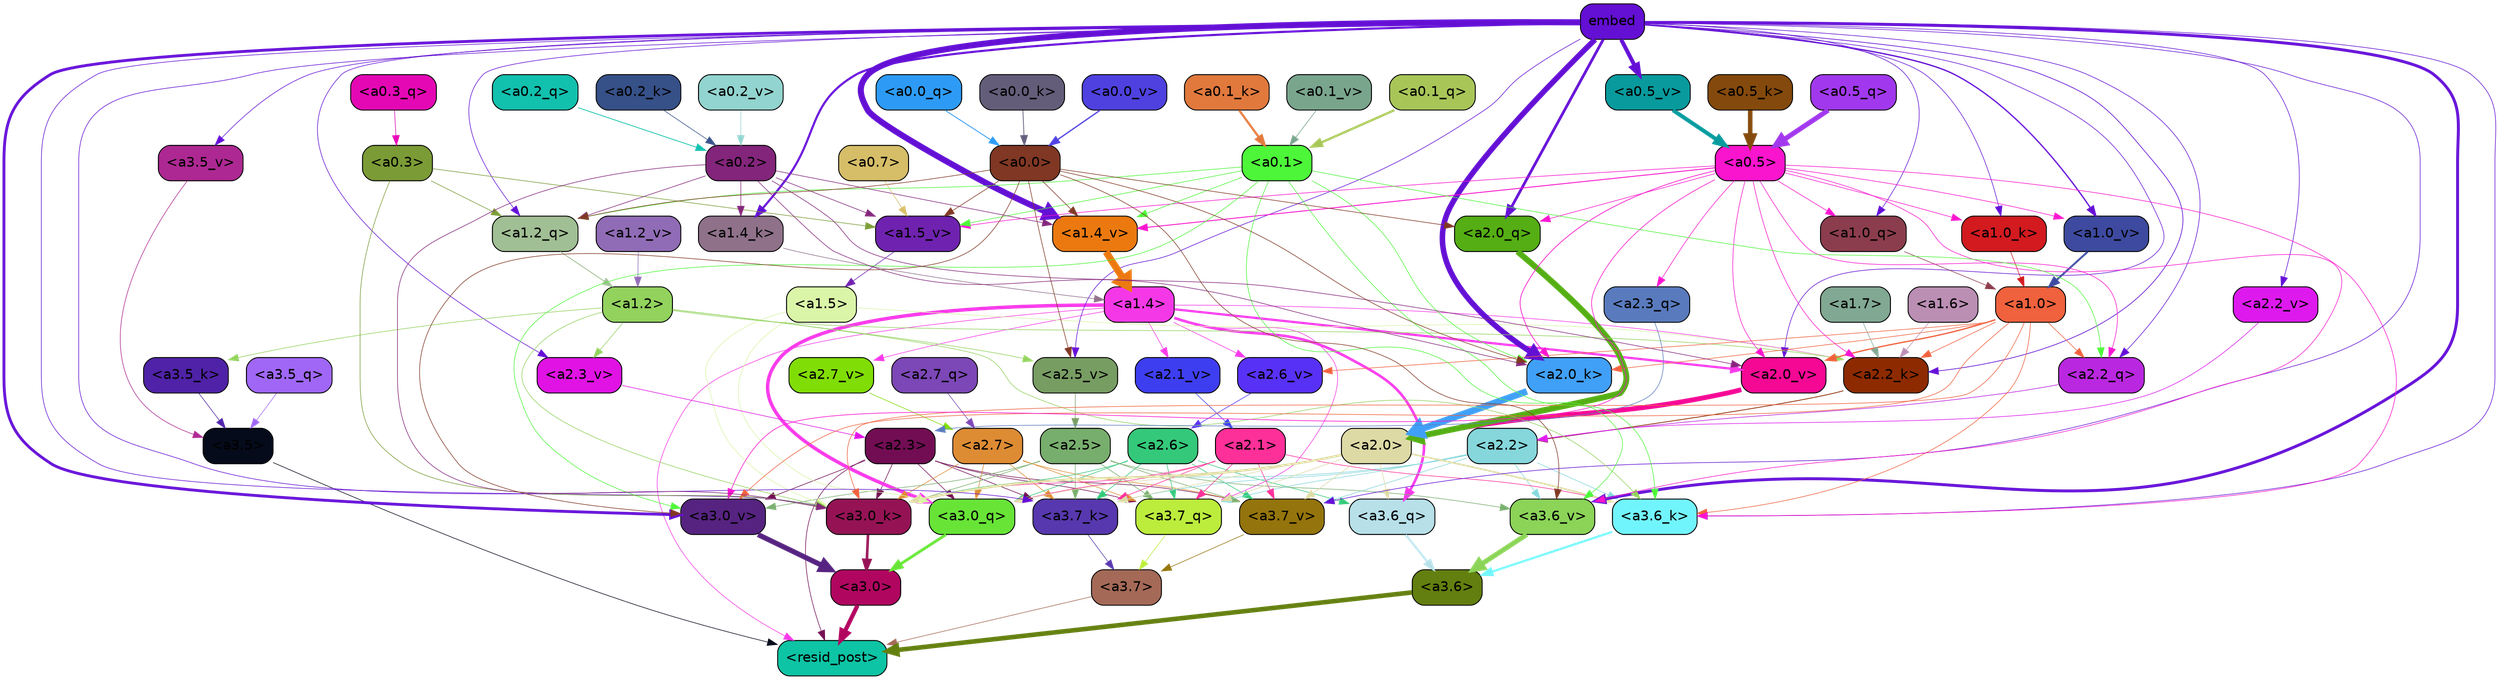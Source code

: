 strict digraph "" {
	graph [bgcolor=transparent,
		layout=dot,
		overlap=false,
		splines=true
	];
	"<a3.7>"	[color=black,
		fillcolor="#a46957",
		fontname=Helvetica,
		shape=box,
		style="filled, rounded"];
	"<resid_post>"	[color=black,
		fillcolor="#0dc4a4",
		fontname=Helvetica,
		shape=box,
		style="filled, rounded"];
	"<a3.7>" -> "<resid_post>"	[color="#a46957",
		penwidth=0.6];
	"<a3.6>"	[color=black,
		fillcolor="#637f0f",
		fontname=Helvetica,
		shape=box,
		style="filled, rounded"];
	"<a3.6>" -> "<resid_post>"	[color="#637f0f",
		penwidth=4.6696330308914185];
	"<a3.5>"	[color=black,
		fillcolor="#050b1a",
		fontname=Helvetica,
		shape=box,
		style="filled, rounded"];
	"<a3.5>" -> "<resid_post>"	[color="#050b1a",
		penwidth=0.6];
	"<a3.0>"	[color=black,
		fillcolor="#b10660",
		fontname=Helvetica,
		shape=box,
		style="filled, rounded"];
	"<a3.0>" -> "<resid_post>"	[color="#b10660",
		penwidth=4.282557368278503];
	"<a2.3>"	[color=black,
		fillcolor="#720d54",
		fontname=Helvetica,
		shape=box,
		style="filled, rounded"];
	"<a2.3>" -> "<resid_post>"	[color="#720d54",
		penwidth=0.6];
	"<a3.7_q>"	[color=black,
		fillcolor="#bcec3c",
		fontname=Helvetica,
		shape=box,
		style="filled, rounded"];
	"<a2.3>" -> "<a3.7_q>"	[color="#720d54",
		penwidth=0.6];
	"<a3.0_q>"	[color=black,
		fillcolor="#68e437",
		fontname=Helvetica,
		shape=box,
		style="filled, rounded"];
	"<a2.3>" -> "<a3.0_q>"	[color="#720d54",
		penwidth=0.6];
	"<a3.7_k>"	[color=black,
		fillcolor="#5738ae",
		fontname=Helvetica,
		shape=box,
		style="filled, rounded"];
	"<a2.3>" -> "<a3.7_k>"	[color="#720d54",
		penwidth=0.6];
	"<a3.0_k>"	[color=black,
		fillcolor="#951355",
		fontname=Helvetica,
		shape=box,
		style="filled, rounded"];
	"<a2.3>" -> "<a3.0_k>"	[color="#720d54",
		penwidth=0.6];
	"<a3.7_v>"	[color=black,
		fillcolor="#94740c",
		fontname=Helvetica,
		shape=box,
		style="filled, rounded"];
	"<a2.3>" -> "<a3.7_v>"	[color="#720d54",
		penwidth=0.6];
	"<a3.0_v>"	[color=black,
		fillcolor="#562381",
		fontname=Helvetica,
		shape=box,
		style="filled, rounded"];
	"<a2.3>" -> "<a3.0_v>"	[color="#720d54",
		penwidth=0.6];
	"<a1.4>"	[color=black,
		fillcolor="#f538e7",
		fontname=Helvetica,
		shape=box,
		style="filled, rounded"];
	"<a1.4>" -> "<resid_post>"	[color="#f538e7",
		penwidth=0.6];
	"<a1.4>" -> "<a3.7_q>"	[color="#f538e7",
		penwidth=0.6];
	"<a3.6_q>"	[color=black,
		fillcolor="#b7e0e9",
		fontname=Helvetica,
		shape=box,
		style="filled, rounded"];
	"<a1.4>" -> "<a3.6_q>"	[color="#f538e7",
		penwidth=2.6073555648326874];
	"<a1.4>" -> "<a3.0_q>"	[color="#f538e7",
		penwidth=3.4971605762839317];
	"<a2.2_k>"	[color=black,
		fillcolor="#8d2a00",
		fontname=Helvetica,
		shape=box,
		style="filled, rounded"];
	"<a1.4>" -> "<a2.2_k>"	[color="#f538e7",
		penwidth=0.6];
	"<a2.7_v>"	[color=black,
		fillcolor="#81dd06",
		fontname=Helvetica,
		shape=box,
		style="filled, rounded"];
	"<a1.4>" -> "<a2.7_v>"	[color="#f538e7",
		penwidth=0.6];
	"<a2.6_v>"	[color=black,
		fillcolor="#5831f7",
		fontname=Helvetica,
		shape=box,
		style="filled, rounded"];
	"<a1.4>" -> "<a2.6_v>"	[color="#f538e7",
		penwidth=0.6];
	"<a2.1_v>"	[color=black,
		fillcolor="#3e3ef1",
		fontname=Helvetica,
		shape=box,
		style="filled, rounded"];
	"<a1.4>" -> "<a2.1_v>"	[color="#f538e7",
		penwidth=0.6];
	"<a2.0_v>"	[color=black,
		fillcolor="#f40894",
		fontname=Helvetica,
		shape=box,
		style="filled, rounded"];
	"<a1.4>" -> "<a2.0_v>"	[color="#f538e7",
		penwidth=2.268670678138733];
	"<a3.7_q>" -> "<a3.7>"	[color="#bcec3c",
		penwidth=0.6];
	"<a3.6_q>" -> "<a3.6>"	[color="#b7e0e9",
		penwidth=2.03758105635643];
	"<a3.5_q>"	[color=black,
		fillcolor="#a067f6",
		fontname=Helvetica,
		shape=box,
		style="filled, rounded"];
	"<a3.5_q>" -> "<a3.5>"	[color="#a067f6",
		penwidth=0.6];
	"<a3.0_q>" -> "<a3.0>"	[color="#68e437",
		penwidth=2.8638100624084473];
	"<a3.7_k>" -> "<a3.7>"	[color="#5738ae",
		penwidth=0.6];
	"<a3.6_k>"	[color=black,
		fillcolor="#71f5fc",
		fontname=Helvetica,
		shape=box,
		style="filled, rounded"];
	"<a3.6_k>" -> "<a3.6>"	[color="#71f5fc",
		penwidth=2.174198240041733];
	"<a3.5_k>"	[color=black,
		fillcolor="#4f22a7",
		fontname=Helvetica,
		shape=box,
		style="filled, rounded"];
	"<a3.5_k>" -> "<a3.5>"	[color="#4f22a7",
		penwidth=0.6];
	"<a3.0_k>" -> "<a3.0>"	[color="#951355",
		penwidth=2.6274144649505615];
	"<a3.7_v>" -> "<a3.7>"	[color="#94740c",
		penwidth=0.6];
	"<a3.6_v>"	[color=black,
		fillcolor="#8bd458",
		fontname=Helvetica,
		shape=box,
		style="filled, rounded"];
	"<a3.6_v>" -> "<a3.6>"	[color="#8bd458",
		penwidth=5.002329230308533];
	"<a3.5_v>"	[color=black,
		fillcolor="#ad2892",
		fontname=Helvetica,
		shape=box,
		style="filled, rounded"];
	"<a3.5_v>" -> "<a3.5>"	[color="#ad2892",
		penwidth=0.6];
	"<a3.0_v>" -> "<a3.0>"	[color="#562381",
		penwidth=5.188832879066467];
	"<a2.7>"	[color=black,
		fillcolor="#de8c34",
		fontname=Helvetica,
		shape=box,
		style="filled, rounded"];
	"<a2.7>" -> "<a3.7_q>"	[color="#de8c34",
		penwidth=0.6];
	"<a2.7>" -> "<a3.0_q>"	[color="#de8c34",
		penwidth=0.6];
	"<a2.7>" -> "<a3.7_k>"	[color="#de8c34",
		penwidth=0.6];
	"<a2.7>" -> "<a3.0_k>"	[color="#de8c34",
		penwidth=0.6];
	"<a2.7>" -> "<a3.7_v>"	[color="#de8c34",
		penwidth=0.6];
	"<a2.6>"	[color=black,
		fillcolor="#34c97a",
		fontname=Helvetica,
		shape=box,
		style="filled, rounded"];
	"<a2.6>" -> "<a3.7_q>"	[color="#34c97a",
		penwidth=0.6];
	"<a2.6>" -> "<a3.6_q>"	[color="#34c97a",
		penwidth=0.6];
	"<a2.6>" -> "<a3.0_q>"	[color="#34c97a",
		penwidth=0.6];
	"<a2.6>" -> "<a3.7_k>"	[color="#34c97a",
		penwidth=0.6];
	"<a2.6>" -> "<a3.0_k>"	[color="#34c97a",
		penwidth=0.6];
	"<a2.6>" -> "<a3.7_v>"	[color="#34c97a",
		penwidth=0.6];
	"<a2.5>"	[color=black,
		fillcolor="#78ae6d",
		fontname=Helvetica,
		shape=box,
		style="filled, rounded"];
	"<a2.5>" -> "<a3.7_q>"	[color="#78ae6d",
		penwidth=0.6];
	"<a2.5>" -> "<a3.7_k>"	[color="#78ae6d",
		penwidth=0.6];
	"<a2.5>" -> "<a3.0_k>"	[color="#78ae6d",
		penwidth=0.6];
	"<a2.5>" -> "<a3.7_v>"	[color="#78ae6d",
		penwidth=0.6];
	"<a2.5>" -> "<a3.6_v>"	[color="#78ae6d",
		penwidth=0.6];
	"<a2.5>" -> "<a3.0_v>"	[color="#78ae6d",
		penwidth=0.6];
	"<a2.2>"	[color=black,
		fillcolor="#85d7db",
		fontname=Helvetica,
		shape=box,
		style="filled, rounded"];
	"<a2.2>" -> "<a3.7_q>"	[color="#85d7db",
		penwidth=0.6];
	"<a2.2>" -> "<a3.7_k>"	[color="#85d7db",
		penwidth=0.6];
	"<a2.2>" -> "<a3.6_k>"	[color="#85d7db",
		penwidth=0.6];
	"<a2.2>" -> "<a3.0_k>"	[color="#85d7db",
		penwidth=0.6];
	"<a2.2>" -> "<a3.7_v>"	[color="#85d7db",
		penwidth=0.6];
	"<a2.2>" -> "<a3.6_v>"	[color="#85d7db",
		penwidth=0.6];
	"<a2.1>"	[color=black,
		fillcolor="#fd2f98",
		fontname=Helvetica,
		shape=box,
		style="filled, rounded"];
	"<a2.1>" -> "<a3.7_q>"	[color="#fd2f98",
		penwidth=0.6];
	"<a2.1>" -> "<a3.0_q>"	[color="#fd2f98",
		penwidth=0.6];
	"<a2.1>" -> "<a3.7_k>"	[color="#fd2f98",
		penwidth=0.6];
	"<a2.1>" -> "<a3.6_k>"	[color="#fd2f98",
		penwidth=0.6];
	"<a2.1>" -> "<a3.0_k>"	[color="#fd2f98",
		penwidth=0.6];
	"<a2.1>" -> "<a3.7_v>"	[color="#fd2f98",
		penwidth=0.6];
	"<a2.0>"	[color=black,
		fillcolor="#dddaa5",
		fontname=Helvetica,
		shape=box,
		style="filled, rounded"];
	"<a2.0>" -> "<a3.7_q>"	[color="#dddaa5",
		penwidth=0.6];
	"<a2.0>" -> "<a3.6_q>"	[color="#dddaa5",
		penwidth=0.6];
	"<a2.0>" -> "<a3.0_q>"	[color="#dddaa5",
		penwidth=0.6];
	"<a2.0>" -> "<a3.7_k>"	[color="#dddaa5",
		penwidth=0.6];
	"<a2.0>" -> "<a3.6_k>"	[color="#dddaa5",
		penwidth=1.5568191409111023];
	"<a2.0>" -> "<a3.0_k>"	[color="#dddaa5",
		penwidth=2.270527422428131];
	"<a2.0>" -> "<a3.7_v>"	[color="#dddaa5",
		penwidth=0.6];
	"<a1.5>"	[color=black,
		fillcolor="#dbf5a8",
		fontname=Helvetica,
		shape=box,
		style="filled, rounded"];
	"<a1.5>" -> "<a3.0_q>"	[color="#dbf5a8",
		penwidth=0.6];
	"<a1.5>" -> "<a3.0_k>"	[color="#dbf5a8",
		penwidth=0.6];
	"<a1.5>" -> "<a2.2_k>"	[color="#dbf5a8",
		penwidth=0.6];
	embed	[color=black,
		fillcolor="#630fd4",
		fontname=Helvetica,
		shape=box,
		style="filled, rounded"];
	embed -> "<a3.7_k>"	[color="#630fd4",
		penwidth=0.6];
	embed -> "<a3.6_k>"	[color="#630fd4",
		penwidth=0.6];
	embed -> "<a3.0_k>"	[color="#630fd4",
		penwidth=0.6];
	embed -> "<a3.7_v>"	[color="#630fd4",
		penwidth=0.6];
	embed -> "<a3.6_v>"	[color="#630fd4",
		penwidth=2.9588699340820312];
	embed -> "<a3.5_v>"	[color="#630fd4",
		penwidth=0.6];
	embed -> "<a3.0_v>"	[color="#630fd4",
		penwidth=2.8686431646347046];
	"<a2.2_q>"	[color=black,
		fillcolor="#ba27e0",
		fontname=Helvetica,
		shape=box,
		style="filled, rounded"];
	embed -> "<a2.2_q>"	[color="#630fd4",
		penwidth=0.6];
	"<a2.0_q>"	[color=black,
		fillcolor="#54ae14",
		fontname=Helvetica,
		shape=box,
		style="filled, rounded"];
	embed -> "<a2.0_q>"	[color="#630fd4",
		penwidth=2.7617180347442627];
	embed -> "<a2.2_k>"	[color="#630fd4",
		penwidth=0.67606520652771];
	"<a2.0_k>"	[color=black,
		fillcolor="#40a0f7",
		fontname=Helvetica,
		shape=box,
		style="filled, rounded"];
	embed -> "<a2.0_k>"	[color="#630fd4",
		penwidth=5.615107178688049];
	"<a2.5_v>"	[color=black,
		fillcolor="#789d63",
		fontname=Helvetica,
		shape=box,
		style="filled, rounded"];
	embed -> "<a2.5_v>"	[color="#630fd4",
		penwidth=0.6];
	"<a2.3_v>"	[color=black,
		fillcolor="#e013e4",
		fontname=Helvetica,
		shape=box,
		style="filled, rounded"];
	embed -> "<a2.3_v>"	[color="#630fd4",
		penwidth=0.6];
	"<a2.2_v>"	[color=black,
		fillcolor="#de19ee",
		fontname=Helvetica,
		shape=box,
		style="filled, rounded"];
	embed -> "<a2.2_v>"	[color="#630fd4",
		penwidth=0.6];
	embed -> "<a2.0_v>"	[color="#630fd4",
		penwidth=0.6];
	"<a1.2_q>"	[color=black,
		fillcolor="#a1bf94",
		fontname=Helvetica,
		shape=box,
		style="filled, rounded"];
	embed -> "<a1.2_q>"	[color="#630fd4",
		penwidth=0.6];
	"<a1.0_q>"	[color=black,
		fillcolor="#8c3d4d",
		fontname=Helvetica,
		shape=box,
		style="filled, rounded"];
	embed -> "<a1.0_q>"	[color="#630fd4",
		penwidth=0.6];
	"<a1.4_k>"	[color=black,
		fillcolor="#8f718a",
		fontname=Helvetica,
		shape=box,
		style="filled, rounded"];
	embed -> "<a1.4_k>"	[color="#630fd4",
		penwidth=2.1468217372894287];
	"<a1.0_k>"	[color=black,
		fillcolor="#d21a1f",
		fontname=Helvetica,
		shape=box,
		style="filled, rounded"];
	embed -> "<a1.0_k>"	[color="#630fd4",
		penwidth=0.6];
	"<a1.4_v>"	[color=black,
		fillcolor="#eb7910",
		fontname=Helvetica,
		shape=box,
		style="filled, rounded"];
	embed -> "<a1.4_v>"	[color="#630fd4",
		penwidth=6.189999580383301];
	"<a1.0_v>"	[color=black,
		fillcolor="#3d4a9f",
		fontname=Helvetica,
		shape=box,
		style="filled, rounded"];
	embed -> "<a1.0_v>"	[color="#630fd4",
		penwidth=1.3123979568481445];
	"<a0.5_v>"	[color=black,
		fillcolor="#089a9d",
		fontname=Helvetica,
		shape=box,
		style="filled, rounded"];
	embed -> "<a0.5_v>"	[color="#630fd4",
		penwidth=4.06441330909729];
	"<a1.2>"	[color=black,
		fillcolor="#92d25d",
		fontname=Helvetica,
		shape=box,
		style="filled, rounded"];
	"<a1.2>" -> "<a3.6_k>"	[color="#92d25d",
		penwidth=0.6];
	"<a1.2>" -> "<a3.5_k>"	[color="#92d25d",
		penwidth=0.6];
	"<a1.2>" -> "<a3.0_k>"	[color="#92d25d",
		penwidth=0.6];
	"<a1.2>" -> "<a2.2_k>"	[color="#92d25d",
		penwidth=0.6];
	"<a1.2>" -> "<a2.5_v>"	[color="#92d25d",
		penwidth=0.6];
	"<a1.2>" -> "<a2.3_v>"	[color="#92d25d",
		penwidth=0.6];
	"<a1.0>"	[color=black,
		fillcolor="#f0613d",
		fontname=Helvetica,
		shape=box,
		style="filled, rounded"];
	"<a1.0>" -> "<a3.6_k>"	[color="#f0613d",
		penwidth=0.6];
	"<a1.0>" -> "<a3.0_k>"	[color="#f0613d",
		penwidth=0.6];
	"<a1.0>" -> "<a3.0_v>"	[color="#f0613d",
		penwidth=0.6];
	"<a1.0>" -> "<a2.2_q>"	[color="#f0613d",
		penwidth=0.6];
	"<a1.0>" -> "<a2.2_k>"	[color="#f0613d",
		penwidth=0.6];
	"<a1.0>" -> "<a2.0_k>"	[color="#f0613d",
		penwidth=0.6];
	"<a1.0>" -> "<a2.6_v>"	[color="#f0613d",
		penwidth=0.6];
	"<a1.0>" -> "<a2.0_v>"	[color="#f0613d",
		penwidth=1.27996826171875];
	"<a0.5>"	[color=black,
		fillcolor="#f914cd",
		fontname=Helvetica,
		shape=box,
		style="filled, rounded"];
	"<a0.5>" -> "<a3.6_k>"	[color="#f914cd",
		penwidth=0.6];
	"<a0.5>" -> "<a3.6_v>"	[color="#f914cd",
		penwidth=0.6];
	"<a0.5>" -> "<a3.0_v>"	[color="#f914cd",
		penwidth=0.6421224474906921];
	"<a2.3_q>"	[color=black,
		fillcolor="#597bbe",
		fontname=Helvetica,
		shape=box,
		style="filled, rounded"];
	"<a0.5>" -> "<a2.3_q>"	[color="#f914cd",
		penwidth=0.6];
	"<a0.5>" -> "<a2.2_q>"	[color="#f914cd",
		penwidth=0.6];
	"<a0.5>" -> "<a2.0_q>"	[color="#f914cd",
		penwidth=0.6];
	"<a0.5>" -> "<a2.2_k>"	[color="#f914cd",
		penwidth=0.6];
	"<a0.5>" -> "<a2.0_k>"	[color="#f914cd",
		penwidth=0.7151575088500977];
	"<a0.5>" -> "<a2.0_v>"	[color="#f914cd",
		penwidth=0.6];
	"<a0.5>" -> "<a1.0_q>"	[color="#f914cd",
		penwidth=0.6];
	"<a0.5>" -> "<a1.0_k>"	[color="#f914cd",
		penwidth=0.6];
	"<a1.5_v>"	[color=black,
		fillcolor="#6f22af",
		fontname=Helvetica,
		shape=box,
		style="filled, rounded"];
	"<a0.5>" -> "<a1.5_v>"	[color="#f914cd",
		penwidth=0.6];
	"<a0.5>" -> "<a1.4_v>"	[color="#f914cd",
		penwidth=0.8927993774414062];
	"<a0.5>" -> "<a1.0_v>"	[color="#f914cd",
		penwidth=0.6];
	"<a0.1>"	[color=black,
		fillcolor="#4df639",
		fontname=Helvetica,
		shape=box,
		style="filled, rounded"];
	"<a0.1>" -> "<a3.6_k>"	[color="#4df639",
		penwidth=0.6];
	"<a0.1>" -> "<a3.6_v>"	[color="#4df639",
		penwidth=0.6];
	"<a0.1>" -> "<a3.0_v>"	[color="#4df639",
		penwidth=0.6];
	"<a0.1>" -> "<a2.2_q>"	[color="#4df639",
		penwidth=0.6];
	"<a0.1>" -> "<a2.0_k>"	[color="#4df639",
		penwidth=0.6];
	"<a0.1>" -> "<a1.2_q>"	[color="#4df639",
		penwidth=0.6];
	"<a0.1>" -> "<a1.5_v>"	[color="#4df639",
		penwidth=0.6];
	"<a0.1>" -> "<a1.4_v>"	[color="#4df639",
		penwidth=0.6];
	"<a0.3>"	[color=black,
		fillcolor="#7b9b36",
		fontname=Helvetica,
		shape=box,
		style="filled, rounded"];
	"<a0.3>" -> "<a3.0_k>"	[color="#7b9b36",
		penwidth=0.6];
	"<a0.3>" -> "<a1.2_q>"	[color="#7b9b36",
		penwidth=0.6];
	"<a0.3>" -> "<a1.5_v>"	[color="#7b9b36",
		penwidth=0.6];
	"<a0.2>"	[color=black,
		fillcolor="#83257b",
		fontname=Helvetica,
		shape=box,
		style="filled, rounded"];
	"<a0.2>" -> "<a3.0_k>"	[color="#83257b",
		penwidth=0.6];
	"<a0.2>" -> "<a2.0_k>"	[color="#83257b",
		penwidth=0.6];
	"<a0.2>" -> "<a2.0_v>"	[color="#83257b",
		penwidth=0.6];
	"<a0.2>" -> "<a1.2_q>"	[color="#83257b",
		penwidth=0.6];
	"<a0.2>" -> "<a1.4_k>"	[color="#83257b",
		penwidth=0.6];
	"<a0.2>" -> "<a1.5_v>"	[color="#83257b",
		penwidth=0.6];
	"<a0.2>" -> "<a1.4_v>"	[color="#83257b",
		penwidth=0.6];
	"<a0.0>"	[color=black,
		fillcolor="#803723",
		fontname=Helvetica,
		shape=box,
		style="filled, rounded"];
	"<a0.0>" -> "<a3.6_v>"	[color="#803723",
		penwidth=0.6];
	"<a0.0>" -> "<a3.0_v>"	[color="#803723",
		penwidth=0.6];
	"<a0.0>" -> "<a2.0_q>"	[color="#803723",
		penwidth=0.6];
	"<a0.0>" -> "<a2.0_k>"	[color="#803723",
		penwidth=0.6];
	"<a0.0>" -> "<a2.5_v>"	[color="#803723",
		penwidth=0.6];
	"<a0.0>" -> "<a1.2_q>"	[color="#803723",
		penwidth=0.6];
	"<a0.0>" -> "<a1.5_v>"	[color="#803723",
		penwidth=0.6];
	"<a0.0>" -> "<a1.4_v>"	[color="#803723",
		penwidth=0.6];
	"<a2.7_q>"	[color=black,
		fillcolor="#7c47b6",
		fontname=Helvetica,
		shape=box,
		style="filled, rounded"];
	"<a2.7_q>" -> "<a2.7>"	[color="#7c47b6",
		penwidth=0.6];
	"<a2.3_q>" -> "<a2.3>"	[color="#597bbe",
		penwidth=0.6];
	"<a2.2_q>" -> "<a2.2>"	[color="#ba27e0",
		penwidth=0.6340763568878174];
	"<a2.0_q>" -> "<a2.0>"	[color="#54ae14",
		penwidth=6.0160088539123535];
	"<a2.2_k>" -> "<a2.2>"	[color="#8d2a00",
		penwidth=0.7764816284179688];
	"<a2.0_k>" -> "<a2.0>"	[color="#40a0f7",
		penwidth=6.773025274276733];
	"<a2.7_v>" -> "<a2.7>"	[color="#81dd06",
		penwidth=0.6];
	"<a2.6_v>" -> "<a2.6>"	[color="#5831f7",
		penwidth=0.6];
	"<a2.5_v>" -> "<a2.5>"	[color="#789d63",
		penwidth=0.6];
	"<a2.3_v>" -> "<a2.3>"	[color="#e013e4",
		penwidth=0.6];
	"<a2.2_v>" -> "<a2.2>"	[color="#de19ee",
		penwidth=0.6];
	"<a2.1_v>" -> "<a2.1>"	[color="#3e3ef1",
		penwidth=0.6];
	"<a2.0_v>" -> "<a2.0>"	[color="#f40894",
		penwidth=4.906715989112854];
	"<a1.7>"	[color=black,
		fillcolor="#81a892",
		fontname=Helvetica,
		shape=box,
		style="filled, rounded"];
	"<a1.7>" -> "<a2.2_k>"	[color="#81a892",
		penwidth=0.6];
	"<a1.6>"	[color=black,
		fillcolor="#bb8eb4",
		fontname=Helvetica,
		shape=box,
		style="filled, rounded"];
	"<a1.6>" -> "<a2.2_k>"	[color="#bb8eb4",
		penwidth=0.6];
	"<a1.2_q>" -> "<a1.2>"	[color="#a1bf94",
		penwidth=0.836545467376709];
	"<a1.0_q>" -> "<a1.0>"	[color="#8c3d4d",
		penwidth=0.6];
	"<a1.4_k>" -> "<a1.4>"	[color="#8f718a",
		penwidth=0.6];
	"<a1.0_k>" -> "<a1.0>"	[color="#d21a1f",
		penwidth=0.6];
	"<a1.5_v>" -> "<a1.5>"	[color="#6f22af",
		penwidth=0.6];
	"<a1.4_v>" -> "<a1.4>"	[color="#eb7910",
		penwidth=7.093163728713989];
	"<a1.2_v>"	[color=black,
		fillcolor="#916cb6",
		fontname=Helvetica,
		shape=box,
		style="filled, rounded"];
	"<a1.2_v>" -> "<a1.2>"	[color="#916cb6",
		penwidth=0.6];
	"<a1.0_v>" -> "<a1.0>"	[color="#3d4a9f",
		penwidth=1.9666723012924194];
	"<a0.7>"	[color=black,
		fillcolor="#d6bd68",
		fontname=Helvetica,
		shape=box,
		style="filled, rounded"];
	"<a0.7>" -> "<a1.5_v>"	[color="#d6bd68",
		penwidth=0.6];
	"<a0.5_q>"	[color=black,
		fillcolor="#a138ed",
		fontname=Helvetica,
		shape=box,
		style="filled, rounded"];
	"<a0.5_q>" -> "<a0.5>"	[color="#a138ed",
		penwidth=5.0559651255607605];
	"<a0.3_q>"	[color=black,
		fillcolor="#e408b4",
		fontname=Helvetica,
		shape=box,
		style="filled, rounded"];
	"<a0.3_q>" -> "<a0.3>"	[color="#e408b4",
		penwidth=0.6];
	"<a0.2_q>"	[color=black,
		fillcolor="#12c0ae",
		fontname=Helvetica,
		shape=box,
		style="filled, rounded"];
	"<a0.2_q>" -> "<a0.2>"	[color="#12c0ae",
		penwidth=0.7587676048278809];
	"<a0.1_q>"	[color=black,
		fillcolor="#a8c658",
		fontname=Helvetica,
		shape=box,
		style="filled, rounded"];
	"<a0.1_q>" -> "<a0.1>"	[color="#a8c658",
		penwidth=2.3103086948394775];
	"<a0.0_q>"	[color=black,
		fillcolor="#2d9bf5",
		fontname=Helvetica,
		shape=box,
		style="filled, rounded"];
	"<a0.0_q>" -> "<a0.0>"	[color="#2d9bf5",
		penwidth=0.8285908699035645];
	"<a0.5_k>"	[color=black,
		fillcolor="#84490c",
		fontname=Helvetica,
		shape=box,
		style="filled, rounded"];
	"<a0.5_k>" -> "<a0.5>"	[color="#84490c",
		penwidth=4.577519536018372];
	"<a0.2_k>"	[color=black,
		fillcolor="#365088",
		fontname=Helvetica,
		shape=box,
		style="filled, rounded"];
	"<a0.2_k>" -> "<a0.2>"	[color="#365088",
		penwidth=0.6];
	"<a0.1_k>"	[color=black,
		fillcolor="#e1793d",
		fontname=Helvetica,
		shape=box,
		style="filled, rounded"];
	"<a0.1_k>" -> "<a0.1>"	[color="#e1793d",
		penwidth=2.2273199558258057];
	"<a0.0_k>"	[color=black,
		fillcolor="#635d7a",
		fontname=Helvetica,
		shape=box,
		style="filled, rounded"];
	"<a0.0_k>" -> "<a0.0>"	[color="#635d7a",
		penwidth=0.7703166007995605];
	"<a0.5_v>" -> "<a0.5>"	[color="#089a9d",
		penwidth=4.062177300453186];
	"<a0.2_v>"	[color=black,
		fillcolor="#92d4cf",
		fontname=Helvetica,
		shape=box,
		style="filled, rounded"];
	"<a0.2_v>" -> "<a0.2>"	[color="#92d4cf",
		penwidth=0.6];
	"<a0.1_v>"	[color=black,
		fillcolor="#79a58d",
		fontname=Helvetica,
		shape=box,
		style="filled, rounded"];
	"<a0.1_v>" -> "<a0.1>"	[color="#79a58d",
		penwidth=0.654442310333252];
	"<a0.0_v>"	[color=black,
		fillcolor="#4e41df",
		fontname=Helvetica,
		shape=box,
		style="filled, rounded"];
	"<a0.0_v>" -> "<a0.0>"	[color="#4e41df",
		penwidth=1.307939052581787];
}
